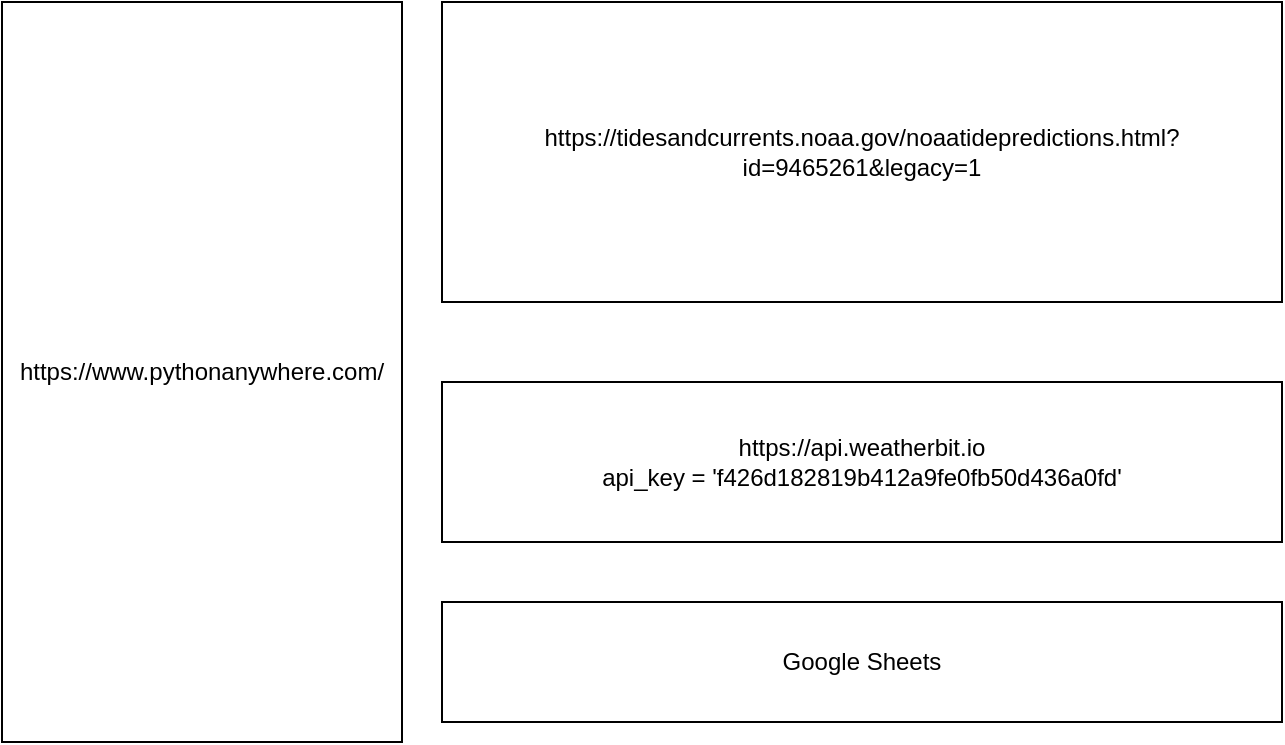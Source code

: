 <mxfile version="21.6.5" type="github">
  <diagram name="Page-1" id="XiET4_LCxF__4rI366Q-">
    <mxGraphModel dx="1050" dy="542" grid="1" gridSize="10" guides="1" tooltips="1" connect="1" arrows="1" fold="1" page="1" pageScale="1" pageWidth="850" pageHeight="1100" math="0" shadow="0">
      <root>
        <mxCell id="0" />
        <mxCell id="1" parent="0" />
        <UserObject label="https://tidesandcurrents.noaa.gov/noaatidepredictions.html?id=9465261&amp;amp;legacy=1&lt;br&gt;" link="https://tidesandcurrents.noaa.gov/noaatidepredictions.html?id=9465261&amp;legacy=1" id="FKk4y6Cx84PHiJMstI98-1">
          <mxCell style="rounded=0;whiteSpace=wrap;html=1;" vertex="1" parent="1">
            <mxGeometry x="290" y="20" width="420" height="150" as="geometry" />
          </mxCell>
        </UserObject>
        <mxCell id="FKk4y6Cx84PHiJMstI98-2" value="https://api.weatherbit.io&lt;br&gt;api_key = &#39;f426d182819b412a9fe0fb50d436a0fd&#39;" style="rounded=0;whiteSpace=wrap;html=1;" vertex="1" parent="1">
          <mxGeometry x="290" y="210" width="420" height="80" as="geometry" />
        </mxCell>
        <mxCell id="FKk4y6Cx84PHiJMstI98-3" value="https://www.pythonanywhere.com/" style="rounded=0;whiteSpace=wrap;html=1;" vertex="1" parent="1">
          <mxGeometry x="70" y="20" width="200" height="370" as="geometry" />
        </mxCell>
        <mxCell id="FKk4y6Cx84PHiJMstI98-4" value="Google Sheets" style="rounded=0;whiteSpace=wrap;html=1;" vertex="1" parent="1">
          <mxGeometry x="290" y="320" width="420" height="60" as="geometry" />
        </mxCell>
      </root>
    </mxGraphModel>
  </diagram>
</mxfile>
